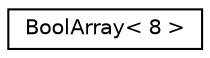 digraph "Graphical Class Hierarchy"
{
 // LATEX_PDF_SIZE
  edge [fontname="Helvetica",fontsize="10",labelfontname="Helvetica",labelfontsize="10"];
  node [fontname="Helvetica",fontsize="10",shape=record];
  rankdir="LR";
  Node0 [label="BoolArray\< 8 \>",height=0.2,width=0.4,color="black", fillcolor="white", style="filled",URL="$class_swig_1_1_bool_array.html",tooltip=" "];
}
